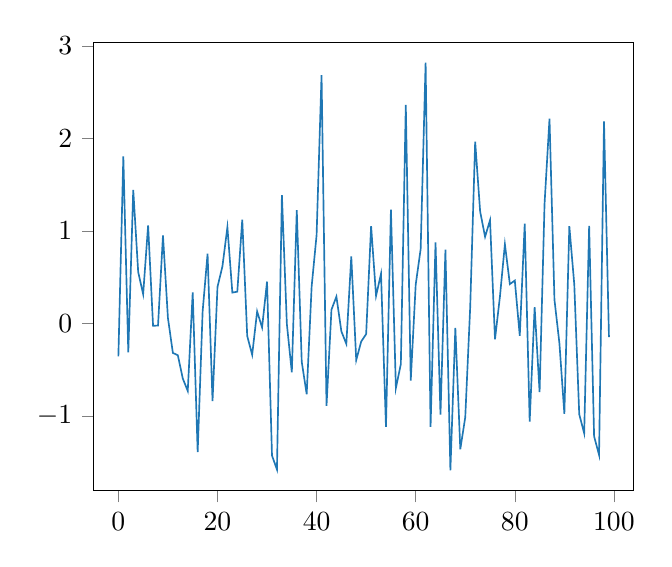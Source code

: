 % This file was created by matplotlib2tikz v0.6.17.
\begin{tikzpicture}

\definecolor{color0}{rgb}{0.122,0.467,0.706}

\begin{axis}[
xmin=-4.95, xmax=103.95,
ymin=-1.807, ymax=3.038,
tick align=outside,
tick pos=left,
x grid style={white!69.02!black},
y grid style={white!69.02!black}
]
\addplot [semithick, color0, forget plot]
table {%
0 -0.357
1 1.805
2 -0.313
3 1.443
4 0.555
5 0.316
6 1.059
7 -0.026
8 -0.023
9 0.951
10 0.058
11 -0.319
12 -0.344
13 -0.596
14 -0.73
15 0.335
16 -1.391
17 0.128
18 0.753
19 -0.84
20 0.394
21 0.617
22 1.04
23 0.333
24 0.343
25 1.121
26 -0.136
27 -0.339
28 0.13
29 -0.044
30 0.452
31 -1.428
32 -1.579
33 1.387
34 -0.007
35 -0.529
36 1.224
37 -0.414
38 -0.765
39 0.398
40 0.955
41 2.684
42 -0.892
43 0.149
44 0.29
45 -0.086
46 -0.221
47 0.723
48 -0.396
49 -0.196
50 -0.116
51 1.052
52 0.298
53 0.536
54 -1.119
55 1.23
56 -0.699
57 -0.44
58 2.362
59 -0.617
60 0.419
61 0.804
62 2.818
63 -1.118
64 0.875
65 -0.985
66 0.796
67 -1.587
68 -0.049
69 -1.36
70 -1.014
71 0.179
72 1.964
73 1.211
74 0.936
75 1.116
76 -0.172
77 0.291
78 0.856
79 0.425
80 0.463
81 -0.134
82 1.079
83 -1.06
84 0.176
85 -0.743
86 1.292
87 2.213
88 0.256
89 -0.214
90 -0.977
91 1.051
92 0.422
93 -0.982
94 -1.187
95 1.054
96 -1.22
97 -1.421
98 2.182
99 -0.149
};
\end{axis}

\end{tikzpicture}